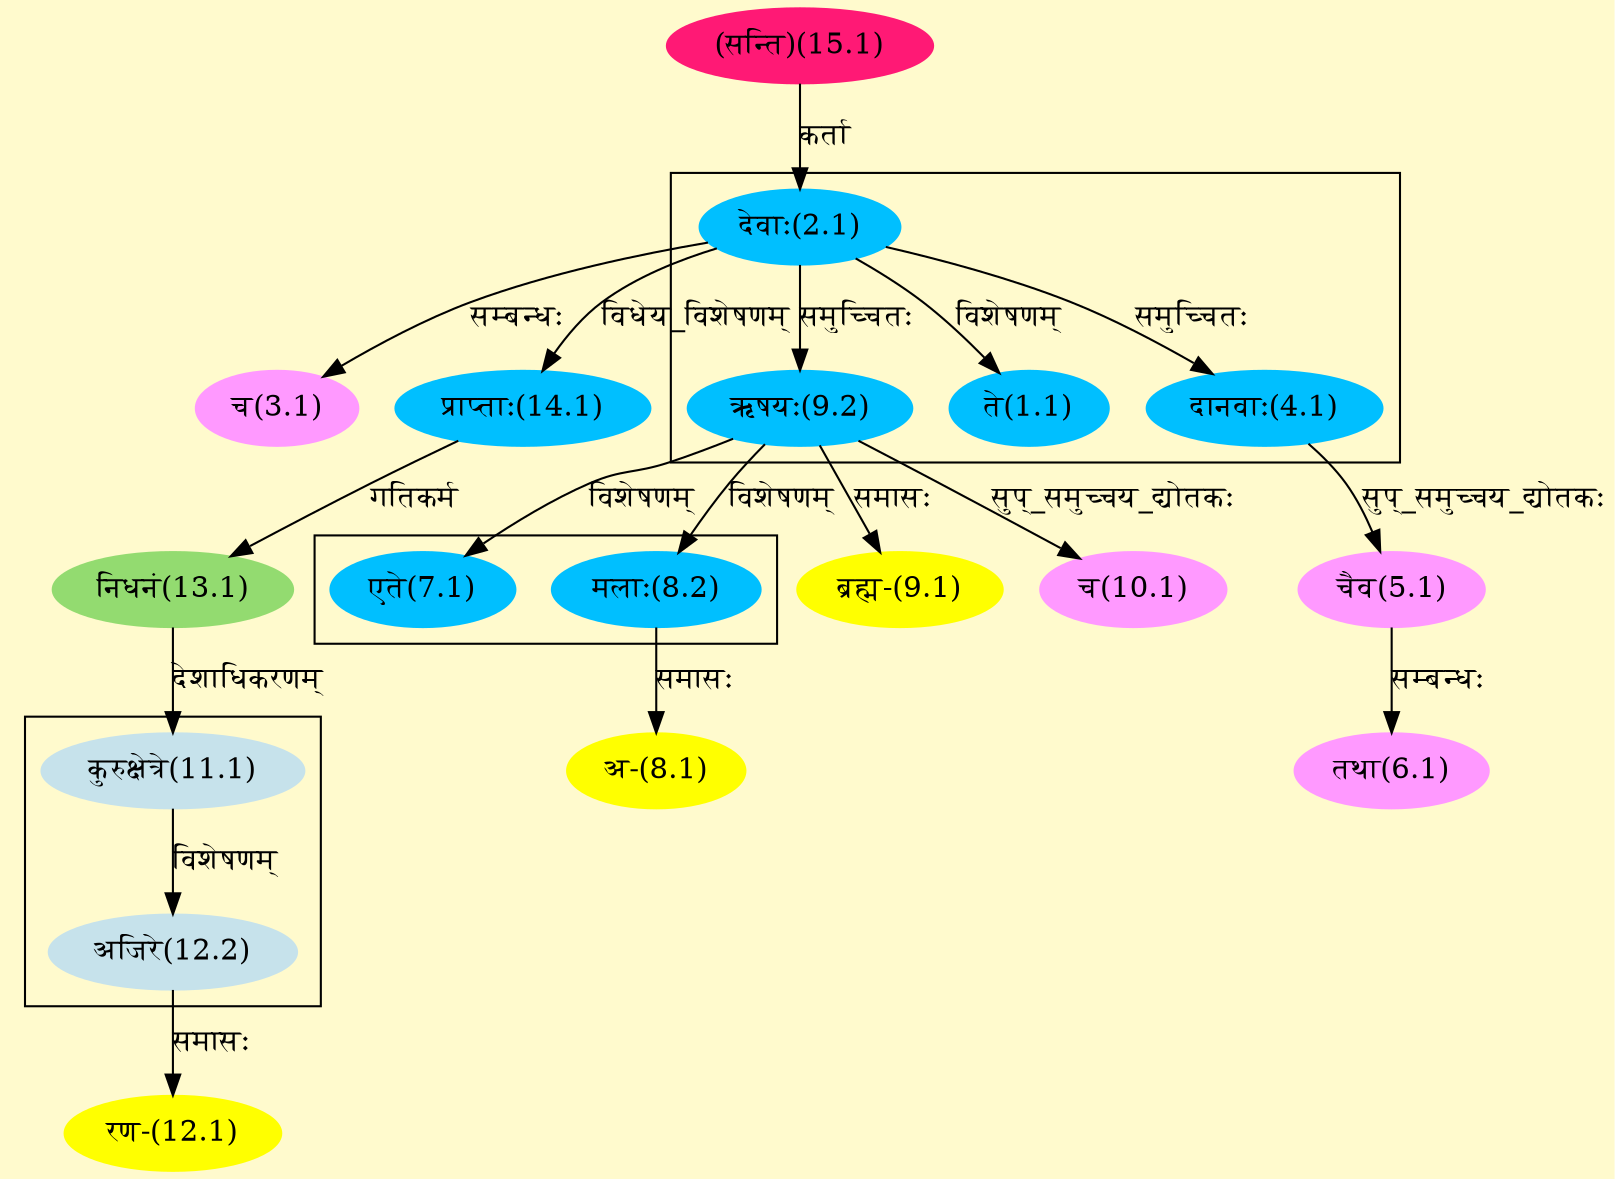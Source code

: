 digraph G{
rankdir=BT;
 compound=true;
 bgcolor="lemonchiffon1";

subgraph cluster_1{
Node1_1 [style=filled, color="#00BFFF" label = "ते(1.1)"]
Node2_1 [style=filled, color="#00BFFF" label = "देवाः(2.1)"]
Node4_1 [style=filled, color="#00BFFF" label = "दानवाः(4.1)"]
Node9_2 [style=filled, color="#00BFFF" label = "ऋषयः(9.2)"]

}

subgraph cluster_2{
Node7_1 [style=filled, color="#00BFFF" label = "एते(7.1)"]
Node9_2 [style=filled, color="#00BFFF" label = "ऋषयः(9.2)"]
Node8_2 [style=filled, color="#00BFFF" label = "मलाः(8.2)"]

}

subgraph cluster_3{
Node12_2 [style=filled, color="#C6E2EB" label = "अजिरे(12.2)"]
Node11_1 [style=filled, color="#C6E2EB" label = "कुरुक्षेत्रे(11.1)"]

}
Node2_1 [style=filled, color="#00BFFF" label = "देवाः(2.1)"]
Node15_1 [style=filled, color="#FF1975" label = "(सन्ति)(15.1)"]
Node3_1 [style=filled, color="#FF99FF" label = "च(3.1)"]
Node5_1 [style=filled, color="#FF99FF" label = "चैव(5.1)"]
Node4_1 [style=filled, color="#00BFFF" label = "दानवाः(4.1)"]
Node6_1 [style=filled, color="#FF99FF" label = "तथा(6.1)"]
Node8_1 [style=filled, color="#FFFF00" label = "अ-(8.1)"]
Node8_2 [style=filled, color="#00BFFF" label = "मलाः(8.2)"]
Node9_1 [style=filled, color="#FFFF00" label = "ब्रह्म-(9.1)"]
Node9_2 [style=filled, color="#00BFFF" label = "ऋषयः(9.2)"]
Node10_1 [style=filled, color="#FF99FF" label = "च(10.1)"]
Node11_1 [style=filled, color="#C6E2EB" label = "कुरुक्षेत्रे(11.1)"]
Node13_1 [style=filled, color="#93DB70" label = "निधनं(13.1)"]
Node12_1 [style=filled, color="#FFFF00" label = "रण-(12.1)"]
Node12_2 [style=filled, color="#C6E2EB" label = "अजिरे(12.2)"]
Node14_1 [style=filled, color="#00BFFF" label = "प्राप्ताः(14.1)"]
/* Start of Relations section */

Node1_1 -> Node2_1 [  label="विशेषणम्"  dir="back" ]
Node2_1 -> Node15_1 [  label="कर्ता"  dir="back" ]
Node3_1 -> Node2_1 [  label="सम्बन्धः"  dir="back" ]
Node4_1 -> Node2_1 [  label="समुच्चितः"  dir="back" ]
Node5_1 -> Node4_1 [  label="सुप्_समुच्चय_द्योतकः"  dir="back" ]
Node6_1 -> Node5_1 [  label="सम्बन्धः"  dir="back" ]
Node7_1 -> Node9_2 [  label="विशेषणम्"  dir="back" ]
Node8_1 -> Node8_2 [  label="समासः"  dir="back" ]
Node8_2 -> Node9_2 [  label="विशेषणम्"  dir="back" ]
Node9_1 -> Node9_2 [  label="समासः"  dir="back" ]
Node9_2 -> Node2_1 [  label="समुच्चितः"  dir="back" ]
Node10_1 -> Node9_2 [  label="सुप्_समुच्चय_द्योतकः"  dir="back" ]
Node11_1 -> Node13_1 [  label="देशाधिकरणम्"  dir="back" ]
Node12_1 -> Node12_2 [  label="समासः"  dir="back" ]
Node12_2 -> Node11_1 [  label="विशेषणम्"  dir="back" ]
Node13_1 -> Node14_1 [  label="गतिकर्म"  dir="back" ]
Node14_1 -> Node2_1 [  label="विधेय_विशेषणम्"  dir="back" ]
}

